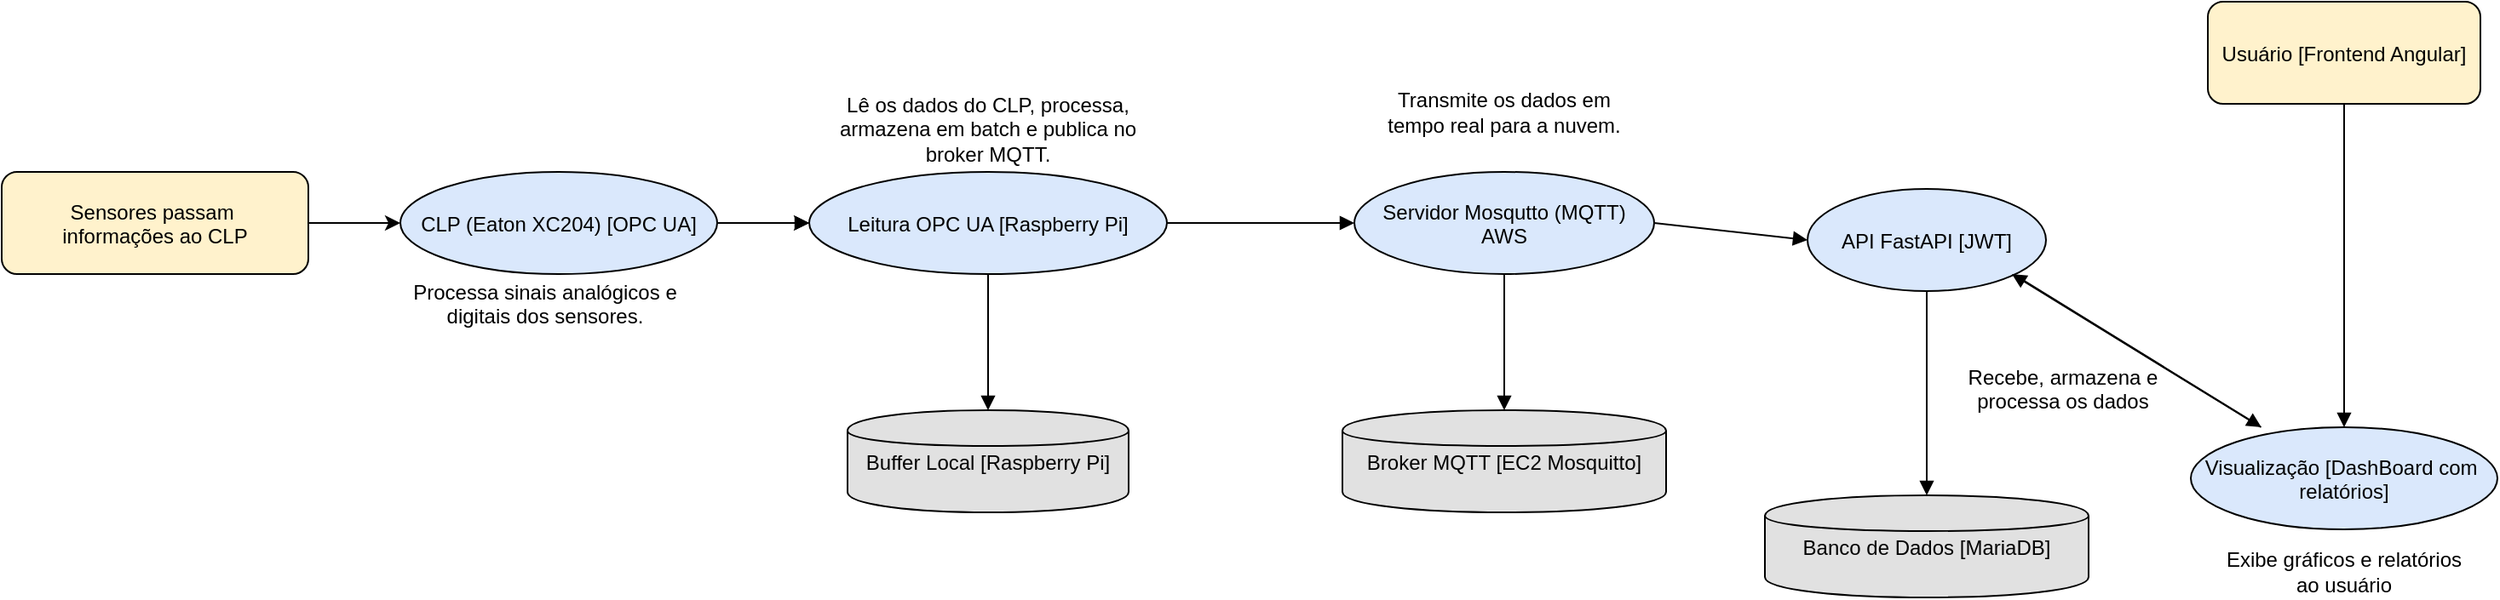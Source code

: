 <mxfile version="27.0.9">
  <diagram name="DFD - Monitoramento Ambiental" id="dfd-monitoramento">
    <mxGraphModel dx="1489" dy="764" grid="1" gridSize="10" guides="1" tooltips="1" connect="1" arrows="1" fold="1" page="1" pageScale="1" pageWidth="1654" pageHeight="1169" math="0" shadow="0">
      <root>
        <mxCell id="0" />
        <mxCell id="1" parent="0" />
        <mxCell id="3" value="Usuário [Frontend Angular]" style="shape=rectangle;fillColor=#FFF2CC;rounded=1;" parent="1" vertex="1">
          <mxGeometry x="1385" y="340" width="160" height="60" as="geometry" />
        </mxCell>
        <mxCell id="4" value="Leitura OPC UA [Raspberry Pi]" style="shape=ellipse;fillColor=#DAE8FC;" parent="1" vertex="1">
          <mxGeometry x="564" y="440" width="210" height="60" as="geometry" />
        </mxCell>
        <mxCell id="5" value="Servidor Mosqutto (MQTT)&#xa;AWS" style="shape=ellipse;fillColor=#DAE8FC;" parent="1" vertex="1">
          <mxGeometry x="884" y="440" width="176" height="60" as="geometry" />
        </mxCell>
        <mxCell id="7" value="API FastAPI [JWT]" style="shape=ellipse;fillColor=#DAE8FC;" parent="1" vertex="1">
          <mxGeometry x="1150" y="450" width="140" height="60" as="geometry" />
        </mxCell>
        <mxCell id="8" value="Visualização [DashBoard com &#xa;relatórios]" style="shape=ellipse;fillColor=#DAE8FC;" parent="1" vertex="1">
          <mxGeometry x="1375" y="590" width="180" height="60" as="geometry" />
        </mxCell>
        <mxCell id="9" value="Buffer Local [Raspberry Pi]" style="shape=cylinder;fillColor=#E1E1E1;" parent="1" vertex="1">
          <mxGeometry x="586.5" y="580" width="165" height="60" as="geometry" />
        </mxCell>
        <mxCell id="10" value="Broker MQTT [EC2 Mosquitto]" style="shape=cylinder;fillColor=#E1E1E1;" parent="1" vertex="1">
          <mxGeometry x="877" y="580" width="190" height="60" as="geometry" />
        </mxCell>
        <mxCell id="11" value="Banco de Dados [MariaDB]" style="shape=cylinder;fillColor=#E1E1E1;" parent="1" vertex="1">
          <mxGeometry x="1125" y="630" width="190" height="60" as="geometry" />
        </mxCell>
        <mxCell id="e1" style="endArrow=block;" parent="1" target="4" edge="1">
          <mxGeometry relative="1" as="geometry">
            <mxPoint x="504" y="470" as="sourcePoint" />
          </mxGeometry>
        </mxCell>
        <mxCell id="e2" style="endArrow=block;" parent="1" source="4" target="9" edge="1">
          <mxGeometry relative="1" as="geometry" />
        </mxCell>
        <mxCell id="e3" style="endArrow=block;" parent="1" source="4" target="5" edge="1">
          <mxGeometry relative="1" as="geometry" />
        </mxCell>
        <mxCell id="e4" style="endArrow=block;" parent="1" source="5" target="10" edge="1">
          <mxGeometry relative="1" as="geometry" />
        </mxCell>
        <mxCell id="e5" style="endArrow=block;entryX=0;entryY=0.5;entryDx=0;entryDy=0;exitX=1;exitY=0.5;exitDx=0;exitDy=0;" parent="1" source="5" target="7" edge="1">
          <mxGeometry relative="1" as="geometry">
            <mxPoint x="1155.071" y="500" as="targetPoint" />
          </mxGeometry>
        </mxCell>
        <mxCell id="e7" style="endArrow=block;" parent="1" source="7" target="11" edge="1">
          <mxGeometry relative="1" as="geometry" />
        </mxCell>
        <mxCell id="e8" style="endArrow=block;" parent="1" source="3" target="8" edge="1">
          <mxGeometry relative="1" as="geometry" />
        </mxCell>
        <mxCell id="e9" style="endArrow=block;" parent="1" source="8" edge="1">
          <mxGeometry relative="1" as="geometry">
            <mxPoint x="1270" y="500" as="targetPoint" />
          </mxGeometry>
        </mxCell>
        <mxCell id="e10" style="endArrow=block;exitX=0.869;exitY=0.843;exitDx=0;exitDy=0;exitPerimeter=0;" parent="1" source="7" target="8" edge="1">
          <mxGeometry relative="1" as="geometry" />
        </mxCell>
        <mxCell id="jF9ZqcnAQkxcrqszKemp-12" style="edgeStyle=orthogonalEdgeStyle;rounded=0;orthogonalLoop=1;jettySize=auto;html=1;exitX=1;exitY=0.5;exitDx=0;exitDy=0;entryX=0;entryY=0.5;entryDx=0;entryDy=0;" parent="1" source="jF9ZqcnAQkxcrqszKemp-11" edge="1">
          <mxGeometry relative="1" as="geometry">
            <mxPoint x="324" y="470" as="targetPoint" />
          </mxGeometry>
        </mxCell>
        <mxCell id="jF9ZqcnAQkxcrqszKemp-11" value="Sensores passam &#xa;informações ao CLP" style="shape=rectangle;fillColor=#FFF2CC;rounded=1;" parent="1" vertex="1">
          <mxGeometry x="90" y="440" width="180" height="60" as="geometry" />
        </mxCell>
        <mxCell id="jF9ZqcnAQkxcrqszKemp-13" value="&#xa;Processa sinais analógicos e digitais dos sensores.&#xa;&#xa;" style="text;html=1;align=center;verticalAlign=middle;whiteSpace=wrap;rounded=0;" parent="1" vertex="1">
          <mxGeometry x="314" y="510" width="190" height="30" as="geometry" />
        </mxCell>
        <mxCell id="jF9ZqcnAQkxcrqszKemp-14" value="&lt;br&gt;Lê os dados do CLP, processa, armazena em batch e publica no broker MQTT.&lt;div&gt;&lt;br&gt;&lt;/div&gt;" style="text;html=1;align=center;verticalAlign=middle;whiteSpace=wrap;rounded=0;" parent="1" vertex="1">
          <mxGeometry x="574" y="400" width="190" height="30" as="geometry" />
        </mxCell>
        <mxCell id="jF9ZqcnAQkxcrqszKemp-15" value="Transmite os dados em tempo real para a nuvem." style="text;html=1;align=center;verticalAlign=middle;whiteSpace=wrap;rounded=0;" parent="1" vertex="1">
          <mxGeometry x="892" y="390" width="160" height="30" as="geometry" />
        </mxCell>
        <mxCell id="jF9ZqcnAQkxcrqszKemp-16" value="&#xa;Recebe, armazena e processa os dados&#xa;&#xa;" style="text;html=1;align=center;verticalAlign=middle;whiteSpace=wrap;rounded=0;" parent="1" vertex="1">
          <mxGeometry x="1225" y="560" width="150" height="30" as="geometry" />
        </mxCell>
        <mxCell id="jF9ZqcnAQkxcrqszKemp-17" value="Exibe gráficos e relatórios ao usuário" style="text;html=1;align=center;verticalAlign=middle;whiteSpace=wrap;rounded=0;" parent="1" vertex="1">
          <mxGeometry x="1390" y="660" width="150" height="30" as="geometry" />
        </mxCell>
        <mxCell id="jF9ZqcnAQkxcrqszKemp-19" value="" style="edgeStyle=orthogonalEdgeStyle;rounded=0;orthogonalLoop=1;jettySize=auto;html=1;" parent="1" source="jF9ZqcnAQkxcrqszKemp-18" target="4" edge="1">
          <mxGeometry relative="1" as="geometry" />
        </mxCell>
        <mxCell id="jF9ZqcnAQkxcrqszKemp-18" value="CLP (Eaton XC204) [OPC UA]" style="shape=ellipse;fillColor=#DAE8FC;" parent="1" vertex="1">
          <mxGeometry x="324" y="440" width="186" height="60" as="geometry" />
        </mxCell>
      </root>
    </mxGraphModel>
  </diagram>
</mxfile>
